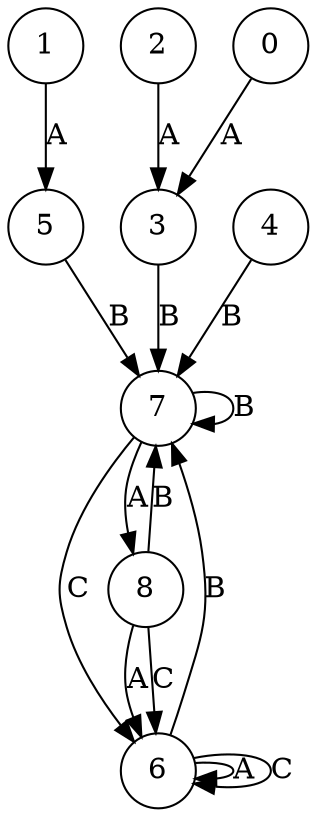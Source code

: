 digraph g {
  node [shape=circle];
  0 -> 3 [label=A]
  1 -> 5 [label=A]
  2 -> 3 [label=A]
  3 -> 7 [label=B]
  4 -> 7 [label=B]
  5 -> 7 [label=B]
  6 -> 6 [label=A]
  6 -> 7 [label=B]
  6 -> 6 [label=C]
  7 -> 8 [label=A]
  7 -> 7 [label=B]
  7 -> 6 [label=C]
  8 -> 6 [label=A]
  8 -> 7 [label=B]
  8 -> 6 [label=C]
}
